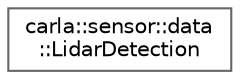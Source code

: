 digraph "类继承关系图"
{
 // INTERACTIVE_SVG=YES
 // LATEX_PDF_SIZE
  bgcolor="transparent";
  edge [fontname=Helvetica,fontsize=10,labelfontname=Helvetica,labelfontsize=10];
  node [fontname=Helvetica,fontsize=10,shape=box,height=0.2,width=0.4];
  rankdir="LR";
  Node0 [id="Node000000",label="carla::sensor::data\l::LidarDetection",height=0.2,width=0.4,color="grey40", fillcolor="white", style="filled",URL="$d9/d59/classcarla_1_1sensor_1_1data_1_1LidarDetection.html",tooltip="Helper class to store and serialize the data generated by a Lidar."];
}
